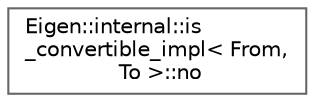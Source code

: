 digraph "类继承关系图"
{
 // LATEX_PDF_SIZE
  bgcolor="transparent";
  edge [fontname=Helvetica,fontsize=10,labelfontname=Helvetica,labelfontsize=10];
  node [fontname=Helvetica,fontsize=10,shape=box,height=0.2,width=0.4];
  rankdir="LR";
  Node0 [id="Node000000",label="Eigen::internal::is\l_convertible_impl\< From,\l To \>::no",height=0.2,width=0.4,color="grey40", fillcolor="white", style="filled",URL="$struct_eigen_1_1internal_1_1is__convertible__impl_1_1no.html",tooltip=" "];
}
